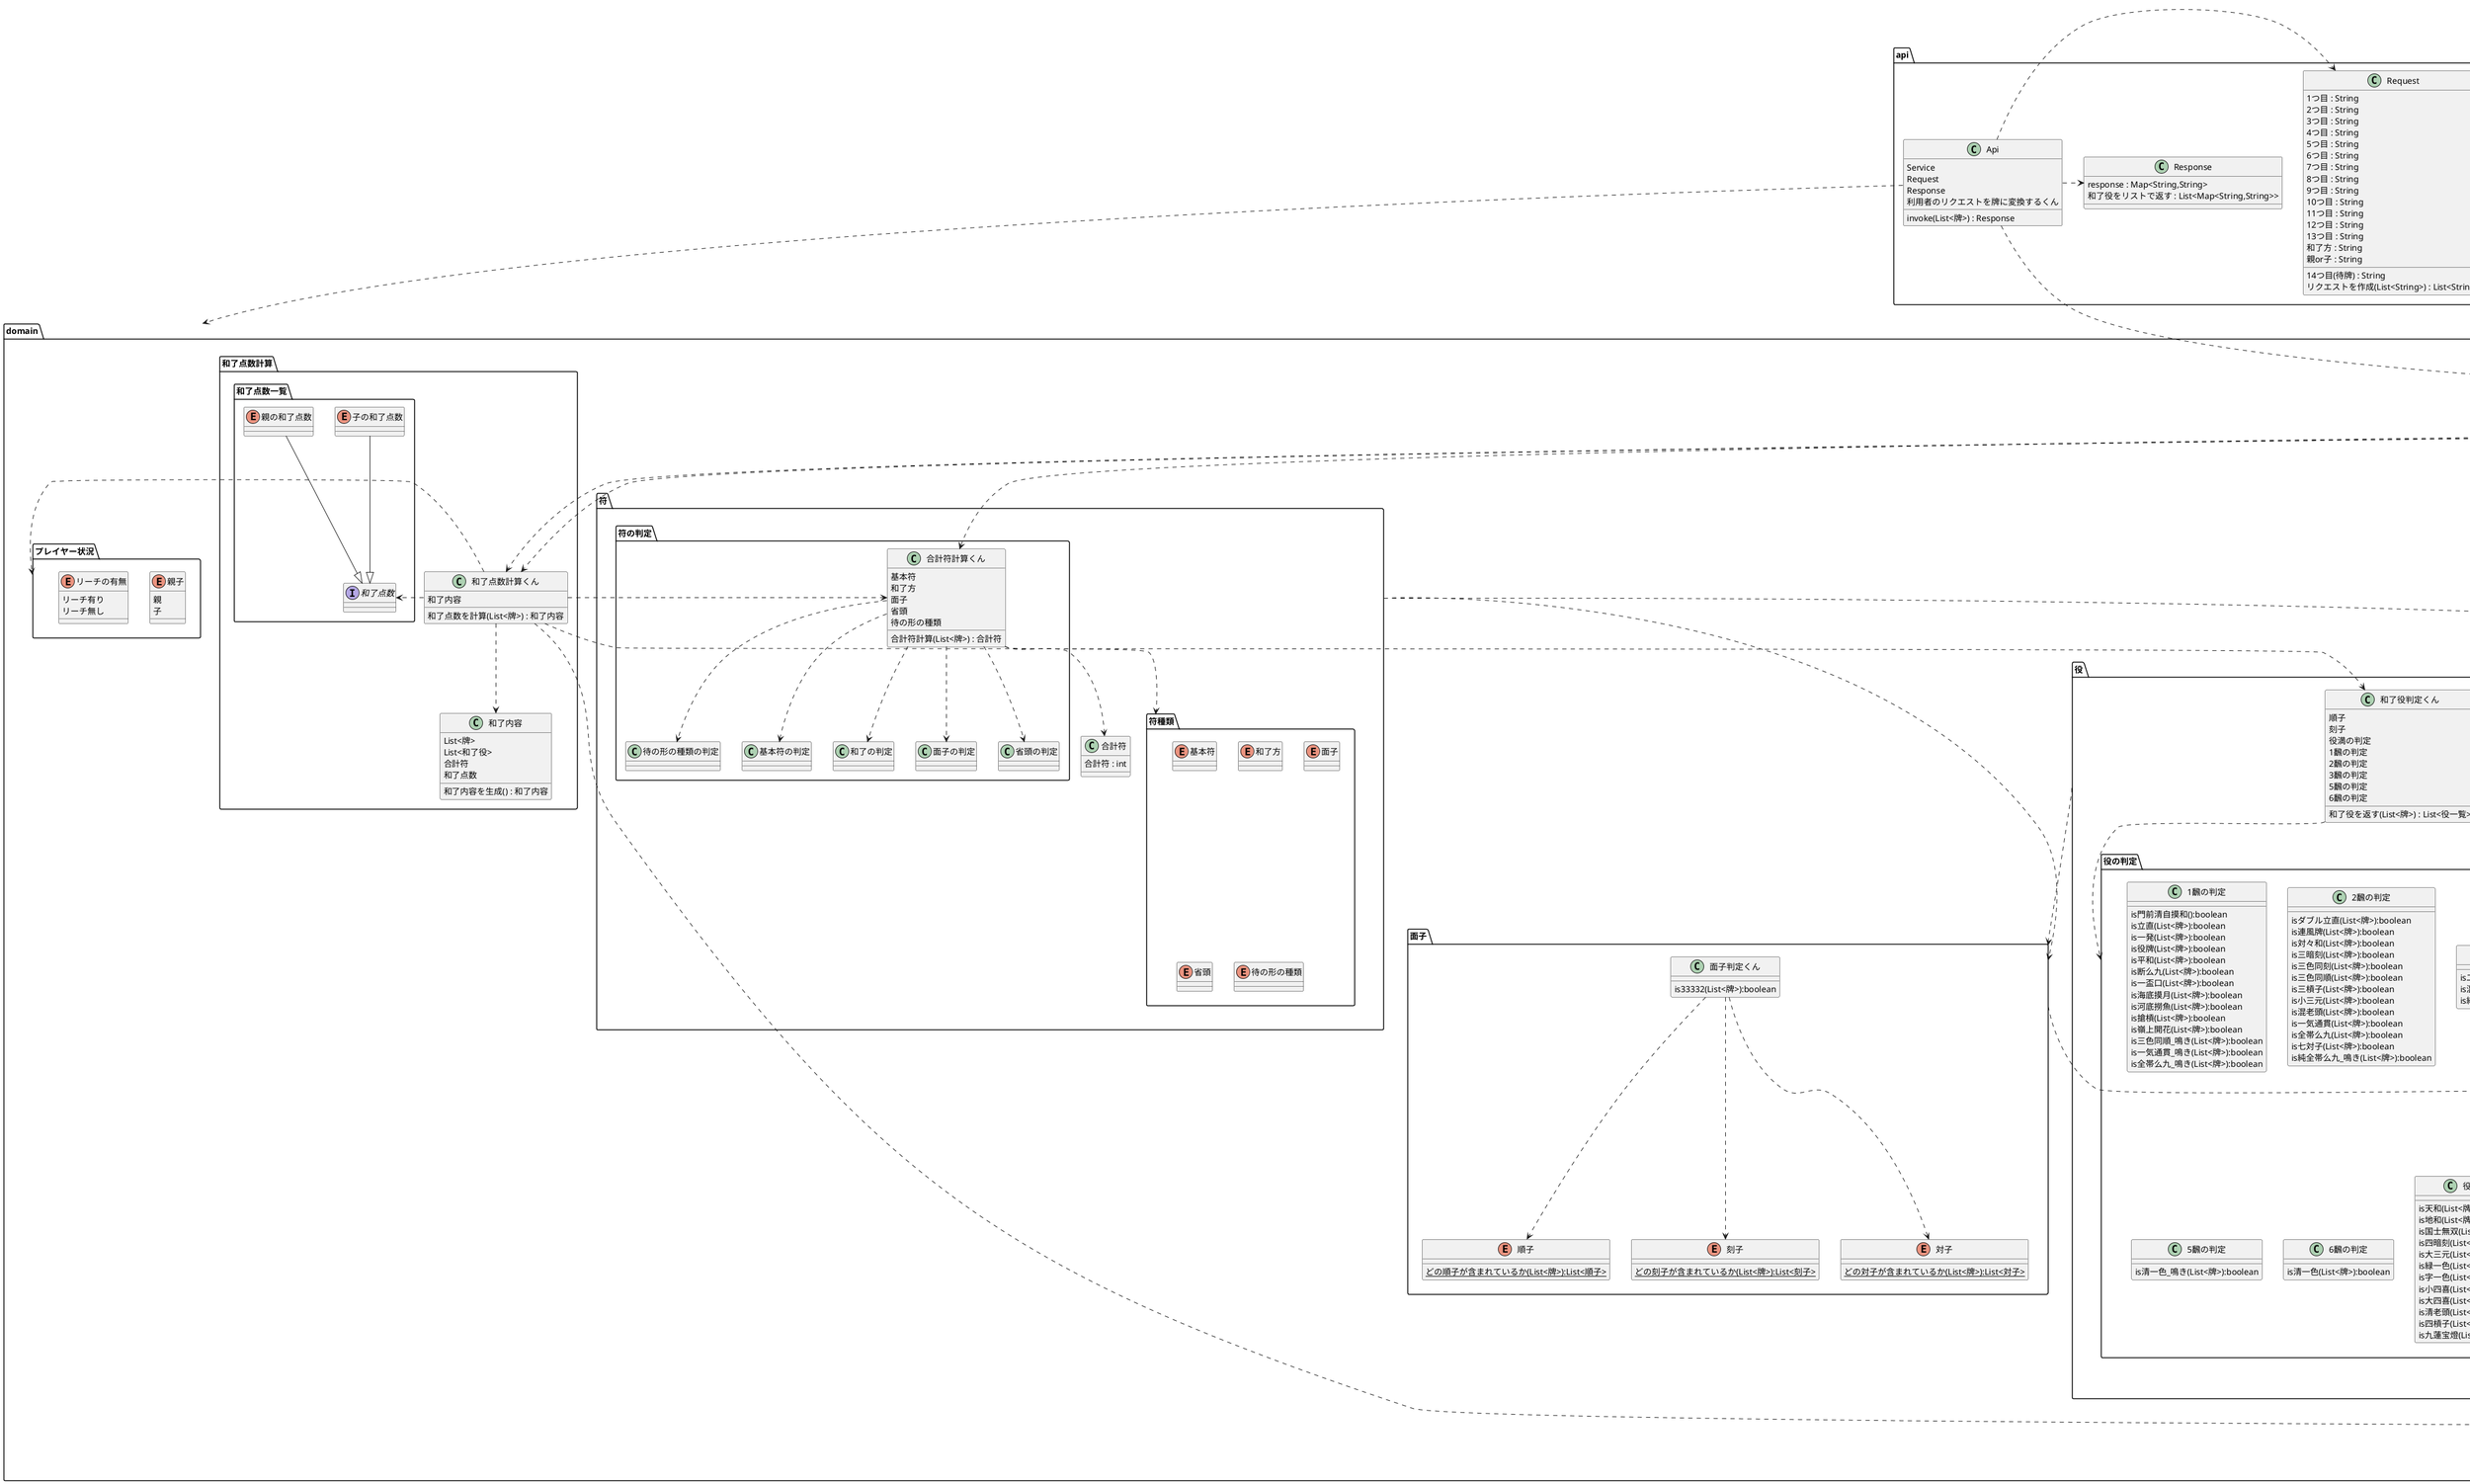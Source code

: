 @startuml
package api {
    class Api {
        Service
        Request
        Response
        利用者のリクエストを牌に変換するくん
        invoke(List<牌>) : Response
    }
    class Response {
        response : Map<String,String>
        和了役をリストで返す : List<Map<String,String>>
    }
    Api .> Request
    Api .> Response

    class Request {
        1つ目 : String
        2つ目 : String
        3つ目 : String
        4つ目 : String
        5つ目 : String
        6つ目 : String
        7つ目 : String
        8つ目 : String
        9つ目 : String
        10つ目 : String
        11つ目 : String
        12つ目 : String
        13つ目 : String
        14つ目(待牌) : String
        和了方 : String
        親or子 : String
        リクエストを作成(List<String>) : List<String>
    }
}
package service{
    class Service{
        並べるくん
        合計符計算くん
        和了役判定くん
        和了点数計算くん
        + 和了点数を返す(List<牌>) : 和了内容
    }
}

Api ..> Service
package domain {
    package 和了点数計算 {
        class 和了点数計算くん{
            和了内容
            和了点数を計算(List<牌>) : 和了内容
        }
        package 和了点数一覧{
            interface 和了点数{}
            enum 子の和了点数{}
            enum 親の和了点数{}
            子の和了点数 --|> 和了点数
            親の和了点数 --|> 和了点数
        }

        class 和了内容{
            List<牌>
            List<和了役>
            合計符
            和了点数
            和了内容を生成() : 和了内容
        }
        和了点数計算くん .> 和了点数
        和了点数計算くん ..> 和了内容
    }

    package 符 {
        class 合計符 {
            合計符 : int
        }

        package 符の判定{
            class 合計符計算くん{
                基本符
                和了方
                面子
                省頭
                待の形の種類
                合計符計算(List<牌>) : 合計符
            }
            class 基本符の判定{}
            class 和了の判定{}
            class 面子の判定{}
            class 省頭の判定{}
            class 待の形の種類の判定{}
        }

        package 符種類 {
            enum 基本符{}
            enum 和了方{}
            enum 面子{}
            enum 省頭{}
            enum 待の形の種類{}
        }

        合計符計算くん ..> 合計符
        合計符計算くん ..> 符種類
        合計符計算くん ..> 基本符の判定
        合計符計算くん ..> 和了の判定
        合計符計算くん ..> 面子の判定
        合計符計算くん ..> 省頭の判定
        合計符計算くん ..> 待の形の種類の判定
    }

    package 牌 {
        interface 牌interface
        class 並べるくん {
            並べたリスト : List<牌>
            牌の種類ごとに並べる(List<牌>) : List<牌>
        }
        class 利用者のリクエストを牌に変換するくん {
            リクエストコードのチェック(List<String>)) : boolean
            リクエストを牌に変換(List<Request>) : List<牌>
            牌に変換(String) : 牌
        }
        package 数牌 {

            enum 索子 {
                1索子
                2索子
                3索子
                4索子
                5索子
                6索子
                7索子
                8索子
                9索子
                牌の種類() : String
                牌の名前() : String
                牌のリクエストコード() : String
                {static} + 索子か(String) : boolean
                {static} + 索子のうちどれか(String) : 索子
                {static} + 19字牌か(牌) : boolean
            }

            enum 萬子 {
                1萬子
                2萬子
                3萬子
                4萬子
                5萬子
                6萬子
                7萬子
                8萬子
                9萬子
                牌の種類() : String
                牌の名前() : String
                牌のリクエストコード() : String
                {static} + 萬子か(String) : boolean
                {static} + 萬子のうちどれか(String) : 萬子
                {static} + 19字牌か(牌) : boolean

            }

            enum 筒子 {
                1筒子
                2筒子
                3筒子
                4筒子
                5筒子
                6筒子
                7筒子
                8筒子
                9筒子
                牌の種類() : String
                牌の名前() : String
                牌のリクエストコード() : String
                {static} + 萬子か(String) : boolean
                {static} + 萬子のうちどれか(String) : 萬子
                {static} + 19字牌か(牌) : boolean

            }
        }

        package 字牌 {

            enum 三元牌 {
                白
                發
                中
                牌の種類() : String
                牌の名前() : String
                牌のリクエストコード() : String
                {static} + 三元牌か(String) : boolean
                {static} + 三元牌のうちどれか(String) : 三元牌
            }

            enum 風牌 {
                東
                南
                西
                北
                牌の種類() : String
                牌の名前() : String
                牌のリクエストコード() : String
                {static} + 風牌か(String) : boolean
                {static} + 風牌のうちどれか(String) : 風牌
            }
        }
        索子 --|> 牌interface
        萬子 --|> 牌interface
        筒子 --|> 牌interface
        三元牌 --|> 牌interface
        風牌 --|> 牌interface
        並べるくん ..> 牌interface
        利用者のリクエストを牌に変換するくん ..> 牌interface
    }

    package 役 {
        class 和了役判定くん {
            順子
            刻子
            役満の判定
            1飜の判定
            2飜の判定
            3飜の判定
            5飜の判定
            6飜の判定
            和了役を返す(List<牌>) : List<役一覧>
        }
        和了役判定くん ..> 役の判定

        package 役の判定 {
            class 1飜の判定 {
                is門前清自摸和():boolean
                is立直(List<牌>):boolean
                is一発(List<牌>):boolean
                is役牌(List<牌>):boolean
                is平和(List<牌>):boolean
                is断么九(List<牌>):boolean
                is一盃口(List<牌>):boolean
                is海底摸月(List<牌>):boolean
                is河底撈魚(List<牌>):boolean
                is搶槓(List<牌>):boolean
                is嶺上開花(List<牌>):boolean
                is三色同順_鳴き(List<牌>):boolean
                is一気通貫_鳴き(List<牌>):boolean
                is全帯么九_鳴き(List<牌>):boolean
            }
            class 2飜の判定{
                isダブル立直(List<牌>):boolean
                is連風牌(List<牌>):boolean
                is対々和(List<牌>):boolean
                is三暗刻(List<牌>):boolean
                is三色同刻(List<牌>):boolean
                is三色同順(List<牌>):boolean
                is三槓子(List<牌>):boolean
                is小三元(List<牌>):boolean
                is混老頭(List<牌>):boolean
                is一気通貫(List<牌>):boolean
                is全帯么九(List<牌>):boolean
                is七対子(List<牌>):boolean
                is純全帯么九_鳴き(List<牌>):boolean
            }
            class 3飜の判定{
                is二盃口(List<牌>):boolean
                is混一色(List<牌>):boolean
                is純全帯么九(List<牌>):boolean
            }
            class 5飜の判定{
                is清一色_鳴き(List<牌>):boolean
            }
            class 6飜の判定{
                is清一色(List<牌>):boolean
            }
            class 役満の判定{
                is天和(List<牌>):boolean
                is地和(List<牌>):boolean
                is国士無双(List<牌>):boolean
                is四暗刻(List<牌>):boolean
                is大三元(List<牌>):boolean
                is緑一色(List<牌>):boolean
                is字一色(List<牌>):boolean
                is小四喜(List<牌>):boolean
                is大四喜(List<牌>):boolean
                is清老頭(List<牌>):boolean
                is四槓子(List<牌>):boolean
                is九蓮宝燈(List<牌>):boolean
            }
        }
        package 役一覧{
            enum 1飜 {
                門前清自摸和
                立直
                一発
                役牌
                平和
                断么九
                一盃口
                海底摸月
                河底撈魚
                搶槓
                嶺上開花
                三色同順_鳴き
                一気通貫_鳴き
                全帯么九_鳴き
                役名() : String
                飜数() : int
                飜数() : String
            }
            enum 2飜 {
                ダブル立直
                連風牌
                対々和
                三暗刻
                三色同刻
                三色同順
                三槓子
                小三元
                混老頭
                一気通貫
                全帯么九
                七対子
                純全帯么九_鳴き
                役名() : String
                飜数() : int
                飜数() : String
            }
            enum 3飜 {
                二盃口
                混一色
                純全帯么九
                役名() : String
                飜数() : int
                飜数() : String
            }
            enum 5飜 {
                清一色_鳴き
                役名() : String
                飜数() : int
                飜数() : String
            }
            enum 6飜 {
                清一色
                役名() : String
                飜数() : int
                飜数() : String
            }
            enum 役満 {
                天和
                地和
                国士無双
                四暗刻
                大三元
                緑一色
                字一色
                小四喜
                大四喜
                清老頭
                四槓子
                九蓮宝燈
                役名() : String
                飜数() : int
                飜数() : String
            }
        }
        和了役判定くん ..> 役一覧
    }

    package 面子 {
        class 面子判定くん{
            is33332(List<牌>):boolean
        }
        enum 順子{
            {static} どの順子が含まれているか(List<牌>):List<順子>
        }
        enum 刻子{
            {static} どの刻子が含まれているか(List<牌>):List<刻子>
        }
        enum 対子{
            {static} どの対子が含まれているか(List<牌>):List<対子>
        }

        面子判定くん..>順子
        面子判定くん..>刻子
        面子判定くん..>対子
    }

    package プレイヤー状況 {
        enum 親子{
            親
            子
        }
        enum リーチの有無{
            リーチ有り
            リーチ無し
        }
    }
    和了点数計算くん .> 合計符計算くん
    和了点数計算くん .> 和了役判定くん
    和了点数計算くん .> 牌interface
    和了点数計算くん .> プレイヤー状況
    面子 ..> 牌
    符 ...> 面子
    符 ...> 牌
    役 ..> 牌
    役 ..> 面子
}
Api ..> domain
Service ..> 和了点数計算くん
Service ..> 並べるくん
Service ..> 合計符計算くん
Service ..> 和了役判定くん
Service ..> 和了点数計算くん

@enduml
